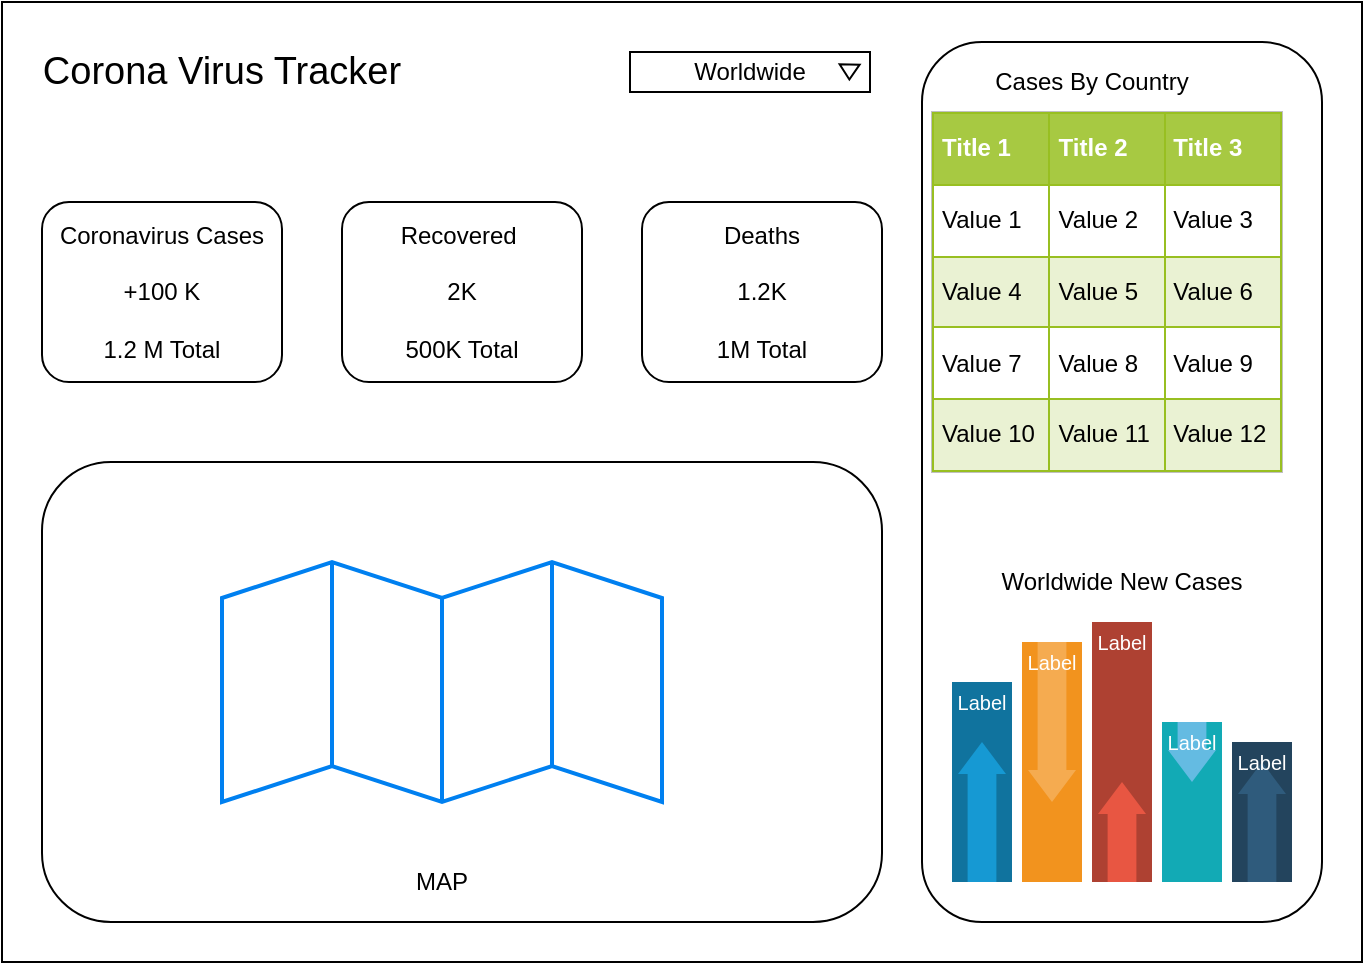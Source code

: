 <mxfile version="14.1.9" type="device"><diagram id="wB8H__VjXilnPZiQxnhb" name="Page-1"><mxGraphModel dx="1038" dy="548" grid="1" gridSize="10" guides="1" tooltips="1" connect="1" arrows="1" fold="1" page="1" pageScale="1" pageWidth="827" pageHeight="1169" math="0" shadow="0"><root><mxCell id="0"/><mxCell id="1" parent="0"/><mxCell id="yfErDFys8kcl_e16UB3g-3" value="" style="rounded=0;whiteSpace=wrap;html=1;" vertex="1" parent="1"><mxGeometry x="40" y="40" width="680" height="480" as="geometry"/></mxCell><mxCell id="yfErDFys8kcl_e16UB3g-4" value="&lt;font style=&quot;font-size: 19px&quot;&gt;Corona Virus Tracker&lt;/font&gt;" style="text;html=1;strokeColor=none;fillColor=none;align=center;verticalAlign=middle;whiteSpace=wrap;rounded=0;" vertex="1" parent="1"><mxGeometry x="50" y="60" width="200" height="30" as="geometry"/></mxCell><mxCell id="yfErDFys8kcl_e16UB3g-5" value="Worldwide" style="rounded=0;whiteSpace=wrap;html=1;" vertex="1" parent="1"><mxGeometry x="354" y="65" width="120" height="20" as="geometry"/></mxCell><mxCell id="yfErDFys8kcl_e16UB3g-7" value="" style="triangle;whiteSpace=wrap;html=1;rotation=91;" vertex="1" parent="1"><mxGeometry x="460" y="70" width="7.5" height="10" as="geometry"/></mxCell><mxCell id="yfErDFys8kcl_e16UB3g-8" value="Coronavirus Cases&lt;br&gt;&lt;br&gt;+100 K&lt;br&gt;&lt;br&gt;1.2 M Total" style="rounded=1;whiteSpace=wrap;html=1;" vertex="1" parent="1"><mxGeometry x="60" y="140" width="120" height="90" as="geometry"/></mxCell><mxCell id="yfErDFys8kcl_e16UB3g-9" value="Recovered&amp;nbsp;&lt;br&gt;&lt;br&gt;2K&lt;br&gt;&lt;br&gt;500K Total" style="rounded=1;whiteSpace=wrap;html=1;" vertex="1" parent="1"><mxGeometry x="210" y="140" width="120" height="90" as="geometry"/></mxCell><mxCell id="yfErDFys8kcl_e16UB3g-10" value="Deaths&lt;br&gt;&lt;br&gt;1.2K&lt;br&gt;&lt;br&gt;1M Total" style="rounded=1;whiteSpace=wrap;html=1;" vertex="1" parent="1"><mxGeometry x="360" y="140" width="120" height="90" as="geometry"/></mxCell><mxCell id="yfErDFys8kcl_e16UB3g-12" value="MAP" style="rounded=1;whiteSpace=wrap;html=1;" vertex="1" parent="1"><mxGeometry x="60" y="270" width="420" height="230" as="geometry"/></mxCell><mxCell id="yfErDFys8kcl_e16UB3g-13" value="" style="html=1;verticalLabelPosition=bottom;align=center;labelBackgroundColor=#ffffff;verticalAlign=top;strokeWidth=2;strokeColor=#0080F0;shadow=0;dashed=0;shape=mxgraph.ios7.icons.map;" vertex="1" parent="1"><mxGeometry x="150" y="320" width="220" height="120" as="geometry"/></mxCell><mxCell id="yfErDFys8kcl_e16UB3g-14" value="MAP" style="text;html=1;strokeColor=none;fillColor=none;align=center;verticalAlign=middle;whiteSpace=wrap;rounded=0;" vertex="1" parent="1"><mxGeometry x="240" y="470" width="40" height="20" as="geometry"/></mxCell><mxCell id="yfErDFys8kcl_e16UB3g-15" value="" style="rounded=1;whiteSpace=wrap;html=1;" vertex="1" parent="1"><mxGeometry x="500" y="60" width="200" height="440" as="geometry"/></mxCell><mxCell id="yfErDFys8kcl_e16UB3g-16" value="Cases By Country" style="text;html=1;strokeColor=none;fillColor=none;align=center;verticalAlign=middle;whiteSpace=wrap;rounded=0;" vertex="1" parent="1"><mxGeometry x="530" y="70" width="110" height="20" as="geometry"/></mxCell><mxCell id="yfErDFys8kcl_e16UB3g-17" value="&lt;table border=&quot;1&quot; width=&quot;100%&quot; height=&quot;100%&quot; cellpadding=&quot;4&quot; style=&quot;width:100%;height:100%;border-collapse:collapse;&quot;&gt;&lt;tr style=&quot;background-color:#A7C942;color:#ffffff;border:1px solid #98bf21;&quot;&gt;&lt;th align=&quot;left&quot;&gt;Title 1&lt;/th&gt;&lt;th align=&quot;left&quot;&gt;Title 2&lt;/th&gt;&lt;th align=&quot;left&quot;&gt;Title 3&lt;/th&gt;&lt;/tr&gt;&lt;tr style=&quot;border:1px solid #98bf21;&quot;&gt;&lt;td&gt;Value 1&lt;/td&gt;&lt;td&gt;Value 2&lt;/td&gt;&lt;td&gt;Value 3&lt;/td&gt;&lt;/tr&gt;&lt;tr style=&quot;background-color:#EAF2D3;border:1px solid #98bf21;&quot;&gt;&lt;td&gt;Value 4&lt;/td&gt;&lt;td&gt;Value 5&lt;/td&gt;&lt;td&gt;Value 6&lt;/td&gt;&lt;/tr&gt;&lt;tr style=&quot;border:1px solid #98bf21;&quot;&gt;&lt;td&gt;Value 7&lt;/td&gt;&lt;td&gt;Value 8&lt;/td&gt;&lt;td&gt;Value 9&lt;/td&gt;&lt;/tr&gt;&lt;tr style=&quot;background-color:#EAF2D3;border:1px solid #98bf21;&quot;&gt;&lt;td&gt;Value 10&lt;/td&gt;&lt;td&gt;Value 11&lt;/td&gt;&lt;td&gt;Value 12&lt;/td&gt;&lt;/tr&gt;&lt;/table&gt;" style="text;html=1;strokeColor=#c0c0c0;fillColor=#ffffff;overflow=fill;rounded=0;" vertex="1" parent="1"><mxGeometry x="505" y="95" width="175" height="180" as="geometry"/></mxCell><mxCell id="yfErDFys8kcl_e16UB3g-18" value="Worldwide New Cases" style="text;html=1;strokeColor=none;fillColor=none;align=center;verticalAlign=middle;whiteSpace=wrap;rounded=0;" vertex="1" parent="1"><mxGeometry x="520" y="320" width="160" height="20" as="geometry"/></mxCell><mxCell id="yfErDFys8kcl_e16UB3g-35" value="" style="fillColor=#10739E;strokeColor=none;" vertex="1" parent="1"><mxGeometry x="515" y="380" width="30" height="100" as="geometry"/></mxCell><mxCell id="yfErDFys8kcl_e16UB3g-36" value="" style="shape=mxgraph.arrows2.arrow;dy=0.4;dx=16;notch=0;direction=north;fillColor=#1699D3;strokeColor=none;" vertex="1" parent="yfErDFys8kcl_e16UB3g-35"><mxGeometry x="3" y="30" width="24" height="70" as="geometry"/></mxCell><mxCell id="yfErDFys8kcl_e16UB3g-37" value="Label" style="text;html=1;align=center;verticalAlign=middle;whiteSpace=wrap;fontColor=#FFFFFF;fontSize=10;" vertex="1" parent="yfErDFys8kcl_e16UB3g-35"><mxGeometry width="30" height="20" as="geometry"/></mxCell><mxCell id="yfErDFys8kcl_e16UB3g-38" value="" style="fillColor=#F2931E;strokeColor=none;" vertex="1" parent="1"><mxGeometry x="550" y="360" width="30" height="120" as="geometry"/></mxCell><mxCell id="yfErDFys8kcl_e16UB3g-39" value="" style="shape=mxgraph.arrows2.arrow;dy=0.4;dx=16;notch=0;direction=south;fillColor=#F5AB50;strokeColor=none;" vertex="1" parent="yfErDFys8kcl_e16UB3g-38"><mxGeometry x="3" width="24" height="80" as="geometry"/></mxCell><mxCell id="yfErDFys8kcl_e16UB3g-40" value="Label" style="text;html=1;align=center;verticalAlign=middle;whiteSpace=wrap;fontColor=#FFFFFF;fontSize=10;" vertex="1" parent="yfErDFys8kcl_e16UB3g-38"><mxGeometry width="30" height="20" as="geometry"/></mxCell><mxCell id="yfErDFys8kcl_e16UB3g-41" value="" style="fillColor=#AE4132;strokeColor=none;" vertex="1" parent="1"><mxGeometry x="585" y="350" width="30" height="130" as="geometry"/></mxCell><mxCell id="yfErDFys8kcl_e16UB3g-42" value="" style="shape=mxgraph.arrows2.arrow;dy=0.4;dx=16;notch=0;direction=north;fillColor=#E85642;strokeColor=none;" vertex="1" parent="yfErDFys8kcl_e16UB3g-41"><mxGeometry x="3" y="80" width="24" height="50" as="geometry"/></mxCell><mxCell id="yfErDFys8kcl_e16UB3g-43" value="Label" style="text;html=1;align=center;verticalAlign=middle;whiteSpace=wrap;fontColor=#FFFFFF;fontSize=10;" vertex="1" parent="yfErDFys8kcl_e16UB3g-41"><mxGeometry width="30" height="20" as="geometry"/></mxCell><mxCell id="yfErDFys8kcl_e16UB3g-44" value="" style="fillColor=#12AAB5;strokeColor=none;" vertex="1" parent="1"><mxGeometry x="620" y="400" width="30" height="80" as="geometry"/></mxCell><mxCell id="yfErDFys8kcl_e16UB3g-45" value="" style="shape=mxgraph.arrows2.arrow;dy=0.4;dx=16;notch=0;direction=south;fillColor=#64BBE2;strokeColor=none;" vertex="1" parent="yfErDFys8kcl_e16UB3g-44"><mxGeometry x="3" width="24" height="30" as="geometry"/></mxCell><mxCell id="yfErDFys8kcl_e16UB3g-46" value="Label" style="text;html=1;align=center;verticalAlign=middle;whiteSpace=wrap;fontColor=#FFFFFF;fontSize=10;" vertex="1" parent="yfErDFys8kcl_e16UB3g-44"><mxGeometry width="30" height="20" as="geometry"/></mxCell><mxCell id="yfErDFys8kcl_e16UB3g-47" value="" style="fillColor=#23445D;strokeColor=none;" vertex="1" parent="1"><mxGeometry x="655" y="410" width="30" height="70" as="geometry"/></mxCell><mxCell id="yfErDFys8kcl_e16UB3g-48" value="" style="shape=mxgraph.arrows2.arrow;dy=0.4;dx=16;notch=0;direction=north;fillColor=#2F5B7C;strokeColor=none;" vertex="1" parent="yfErDFys8kcl_e16UB3g-47"><mxGeometry x="3" y="10" width="24" height="60" as="geometry"/></mxCell><mxCell id="yfErDFys8kcl_e16UB3g-49" value="Label" style="text;html=1;align=center;verticalAlign=middle;whiteSpace=wrap;fontColor=#FFFFFF;fontSize=10;" vertex="1" parent="yfErDFys8kcl_e16UB3g-47"><mxGeometry width="30" height="20" as="geometry"/></mxCell></root></mxGraphModel></diagram></mxfile>